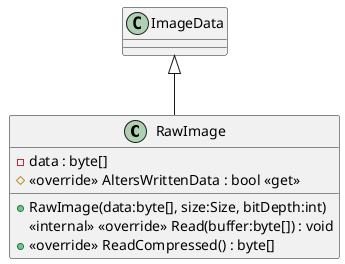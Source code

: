 @startuml
class RawImage {
    - data : byte[]
    # <<override>> AltersWrittenData : bool <<get>>
    + RawImage(data:byte[], size:Size, bitDepth:int)
    <<internal>> <<override>> Read(buffer:byte[]) : void
    + <<override>> ReadCompressed() : byte[]
}
ImageData <|-- RawImage
@enduml
